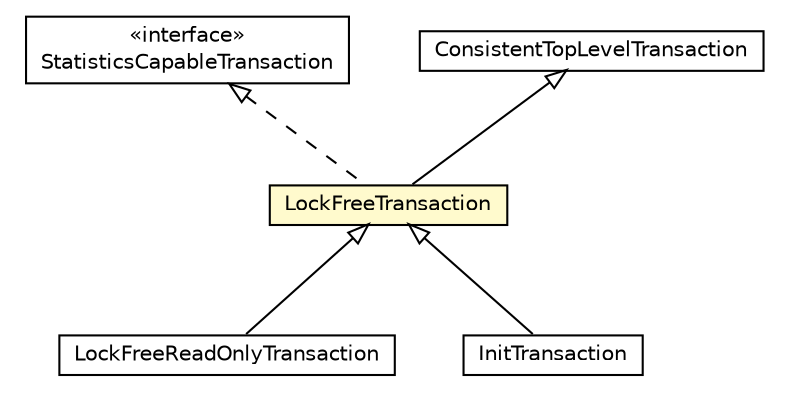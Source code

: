 #!/usr/local/bin/dot
#
# Class diagram 
# Generated by UMLGraph version 5.1 (http://www.umlgraph.org/)
#

digraph G {
	edge [fontname="Helvetica",fontsize=10,labelfontname="Helvetica",labelfontsize=10];
	node [fontname="Helvetica",fontsize=10,shape=plaintext];
	nodesep=0.25;
	ranksep=0.5;
	// pt.ist.fenixframework.backend.jvstm.pstm.LockFreeTransaction
	c97172 [label=<<table title="pt.ist.fenixframework.backend.jvstm.pstm.LockFreeTransaction" border="0" cellborder="1" cellspacing="0" cellpadding="2" port="p" bgcolor="lemonChiffon" href="./LockFreeTransaction.html">
		<tr><td><table border="0" cellspacing="0" cellpadding="1">
<tr><td align="center" balign="center"> LockFreeTransaction </td></tr>
		</table></td></tr>
		</table>>, fontname="Helvetica", fontcolor="black", fontsize=10.0];
	// pt.ist.fenixframework.backend.jvstm.pstm.LockFreeReadOnlyTransaction
	c97173 [label=<<table title="pt.ist.fenixframework.backend.jvstm.pstm.LockFreeReadOnlyTransaction" border="0" cellborder="1" cellspacing="0" cellpadding="2" port="p" href="./LockFreeReadOnlyTransaction.html">
		<tr><td><table border="0" cellspacing="0" cellpadding="1">
<tr><td align="center" balign="center"> LockFreeReadOnlyTransaction </td></tr>
		</table></td></tr>
		</table>>, fontname="Helvetica", fontcolor="black", fontsize=10.0];
	// pt.ist.fenixframework.backend.jvstm.pstm.StatisticsCapableTransaction
	c97189 [label=<<table title="pt.ist.fenixframework.backend.jvstm.pstm.StatisticsCapableTransaction" border="0" cellborder="1" cellspacing="0" cellpadding="2" port="p" href="./StatisticsCapableTransaction.html">
		<tr><td><table border="0" cellspacing="0" cellpadding="1">
<tr><td align="center" balign="center"> &#171;interface&#187; </td></tr>
<tr><td align="center" balign="center"> StatisticsCapableTransaction </td></tr>
		</table></td></tr>
		</table>>, fontname="Helvetica", fontcolor="black", fontsize=10.0];
	// pt.ist.fenixframework.backend.jvstm.lf.InitTransaction
	c97230 [label=<<table title="pt.ist.fenixframework.backend.jvstm.lf.InitTransaction" border="0" cellborder="1" cellspacing="0" cellpadding="2" port="p" href="../lf/InitTransaction.html">
		<tr><td><table border="0" cellspacing="0" cellpadding="1">
<tr><td align="center" balign="center"> InitTransaction </td></tr>
		</table></td></tr>
		</table>>, fontname="Helvetica", fontcolor="black", fontsize=10.0];
	//pt.ist.fenixframework.backend.jvstm.pstm.LockFreeTransaction extends jvstm.cps.ConsistentTopLevelTransaction
	c97315:p -> c97172:p [dir=back,arrowtail=empty];
	//pt.ist.fenixframework.backend.jvstm.pstm.LockFreeTransaction implements pt.ist.fenixframework.backend.jvstm.pstm.StatisticsCapableTransaction
	c97189:p -> c97172:p [dir=back,arrowtail=empty,style=dashed];
	//pt.ist.fenixframework.backend.jvstm.pstm.LockFreeReadOnlyTransaction extends pt.ist.fenixframework.backend.jvstm.pstm.LockFreeTransaction
	c97172:p -> c97173:p [dir=back,arrowtail=empty];
	//pt.ist.fenixframework.backend.jvstm.lf.InitTransaction extends pt.ist.fenixframework.backend.jvstm.pstm.LockFreeTransaction
	c97172:p -> c97230:p [dir=back,arrowtail=empty];
	// jvstm.cps.ConsistentTopLevelTransaction
	c97315 [label=<<table title="jvstm.cps.ConsistentTopLevelTransaction" border="0" cellborder="1" cellspacing="0" cellpadding="2" port="p" href="http://java.sun.com/j2se/1.4.2/docs/api/jvstm/cps/ConsistentTopLevelTransaction.html">
		<tr><td><table border="0" cellspacing="0" cellpadding="1">
<tr><td align="center" balign="center"> ConsistentTopLevelTransaction </td></tr>
		</table></td></tr>
		</table>>, fontname="Helvetica", fontcolor="black", fontsize=10.0];
}

